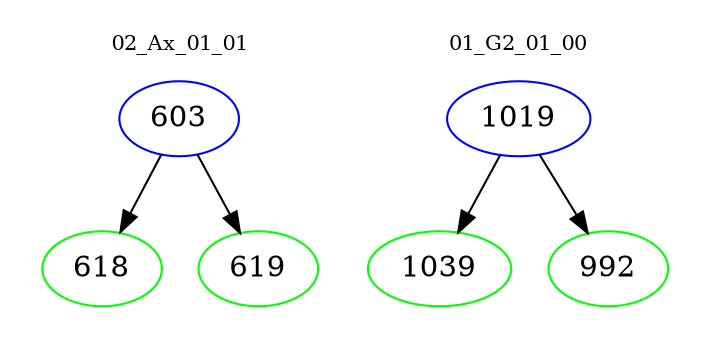 digraph{
subgraph cluster_0 {
color = white
label = "02_Ax_01_01";
fontsize=10;
T0_603 [label="603", color="blue"]
T0_603 -> T0_618 [color="black"]
T0_618 [label="618", color="green"]
T0_603 -> T0_619 [color="black"]
T0_619 [label="619", color="green"]
}
subgraph cluster_1 {
color = white
label = "01_G2_01_00";
fontsize=10;
T1_1019 [label="1019", color="blue"]
T1_1019 -> T1_1039 [color="black"]
T1_1039 [label="1039", color="green"]
T1_1019 -> T1_992 [color="black"]
T1_992 [label="992", color="green"]
}
}
